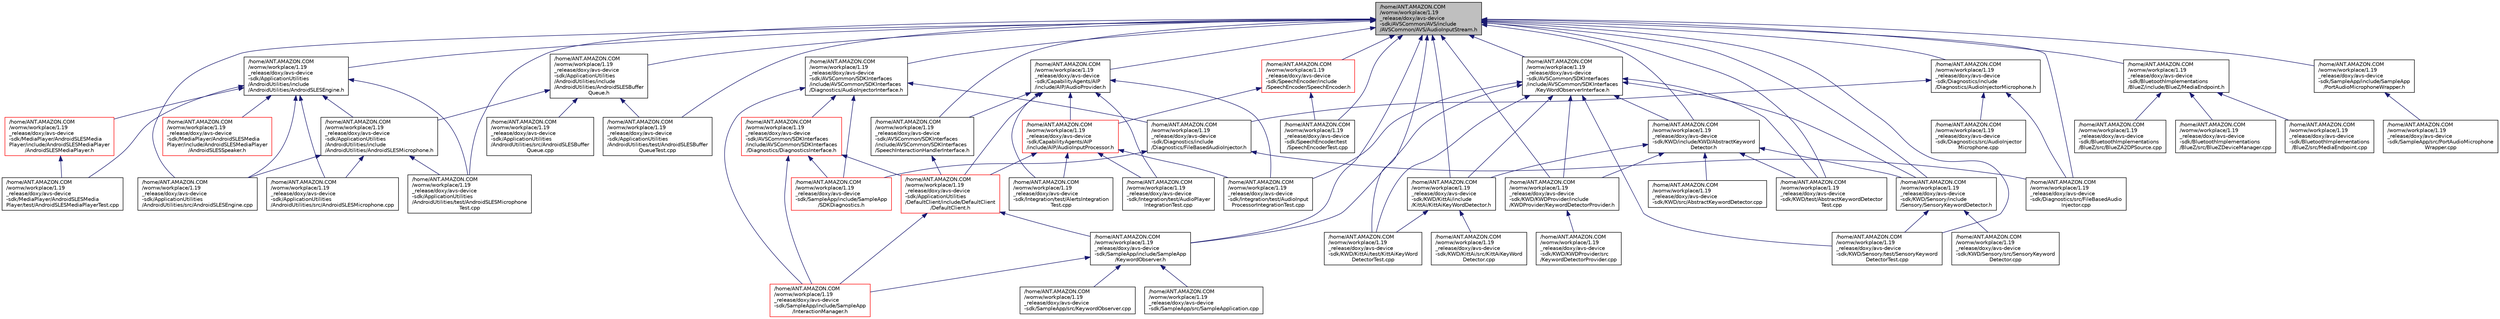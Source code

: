digraph "/home/ANT.AMAZON.COM/womw/workplace/1.19_release/doxy/avs-device-sdk/AVSCommon/AVS/include/AVSCommon/AVS/AudioInputStream.h"
{
  edge [fontname="Helvetica",fontsize="10",labelfontname="Helvetica",labelfontsize="10"];
  node [fontname="Helvetica",fontsize="10",shape=record];
  Node29 [label="/home/ANT.AMAZON.COM\l/womw/workplace/1.19\l_release/doxy/avs-device\l-sdk/AVSCommon/AVS/include\l/AVSCommon/AVS/AudioInputStream.h",height=0.2,width=0.4,color="black", fillcolor="grey75", style="filled", fontcolor="black"];
  Node29 -> Node30 [dir="back",color="midnightblue",fontsize="10",style="solid",fontname="Helvetica"];
  Node30 [label="/home/ANT.AMAZON.COM\l/womw/workplace/1.19\l_release/doxy/avs-device\l-sdk/ApplicationUtilities\l/AndroidUtilities/include\l/AndroidUtilities/AndroidSLESBuffer\lQueue.h",height=0.2,width=0.4,color="black", fillcolor="white", style="filled",URL="$_android_s_l_e_s_buffer_queue_8h.html"];
  Node30 -> Node31 [dir="back",color="midnightblue",fontsize="10",style="solid",fontname="Helvetica"];
  Node31 [label="/home/ANT.AMAZON.COM\l/womw/workplace/1.19\l_release/doxy/avs-device\l-sdk/ApplicationUtilities\l/AndroidUtilities/include\l/AndroidUtilities/AndroidSLESMicrophone.h",height=0.2,width=0.4,color="black", fillcolor="white", style="filled",URL="$_android_s_l_e_s_microphone_8h.html"];
  Node31 -> Node32 [dir="back",color="midnightblue",fontsize="10",style="solid",fontname="Helvetica"];
  Node32 [label="/home/ANT.AMAZON.COM\l/womw/workplace/1.19\l_release/doxy/avs-device\l-sdk/ApplicationUtilities\l/AndroidUtilities/src/AndroidSLESEngine.cpp",height=0.2,width=0.4,color="black", fillcolor="white", style="filled",URL="$_android_s_l_e_s_engine_8cpp.html"];
  Node31 -> Node33 [dir="back",color="midnightblue",fontsize="10",style="solid",fontname="Helvetica"];
  Node33 [label="/home/ANT.AMAZON.COM\l/womw/workplace/1.19\l_release/doxy/avs-device\l-sdk/ApplicationUtilities\l/AndroidUtilities/src/AndroidSLESMicrophone.cpp",height=0.2,width=0.4,color="black", fillcolor="white", style="filled",URL="$_android_s_l_e_s_microphone_8cpp.html"];
  Node31 -> Node34 [dir="back",color="midnightblue",fontsize="10",style="solid",fontname="Helvetica"];
  Node34 [label="/home/ANT.AMAZON.COM\l/womw/workplace/1.19\l_release/doxy/avs-device\l-sdk/ApplicationUtilities\l/AndroidUtilities/test/AndroidSLESMicrophone\lTest.cpp",height=0.2,width=0.4,color="black", fillcolor="white", style="filled",URL="$_android_s_l_e_s_microphone_test_8cpp.html"];
  Node30 -> Node35 [dir="back",color="midnightblue",fontsize="10",style="solid",fontname="Helvetica"];
  Node35 [label="/home/ANT.AMAZON.COM\l/womw/workplace/1.19\l_release/doxy/avs-device\l-sdk/ApplicationUtilities\l/AndroidUtilities/src/AndroidSLESBuffer\lQueue.cpp",height=0.2,width=0.4,color="black", fillcolor="white", style="filled",URL="$_android_s_l_e_s_buffer_queue_8cpp.html"];
  Node30 -> Node36 [dir="back",color="midnightblue",fontsize="10",style="solid",fontname="Helvetica"];
  Node36 [label="/home/ANT.AMAZON.COM\l/womw/workplace/1.19\l_release/doxy/avs-device\l-sdk/ApplicationUtilities\l/AndroidUtilities/test/AndroidSLESBuffer\lQueueTest.cpp",height=0.2,width=0.4,color="black", fillcolor="white", style="filled",URL="$_android_s_l_e_s_buffer_queue_test_8cpp.html"];
  Node29 -> Node37 [dir="back",color="midnightblue",fontsize="10",style="solid",fontname="Helvetica"];
  Node37 [label="/home/ANT.AMAZON.COM\l/womw/workplace/1.19\l_release/doxy/avs-device\l-sdk/ApplicationUtilities\l/AndroidUtilities/include\l/AndroidUtilities/AndroidSLESEngine.h",height=0.2,width=0.4,color="black", fillcolor="white", style="filled",URL="$_android_s_l_e_s_engine_8h.html"];
  Node37 -> Node31 [dir="back",color="midnightblue",fontsize="10",style="solid",fontname="Helvetica"];
  Node37 -> Node32 [dir="back",color="midnightblue",fontsize="10",style="solid",fontname="Helvetica"];
  Node37 -> Node33 [dir="back",color="midnightblue",fontsize="10",style="solid",fontname="Helvetica"];
  Node37 -> Node34 [dir="back",color="midnightblue",fontsize="10",style="solid",fontname="Helvetica"];
  Node37 -> Node38 [dir="back",color="midnightblue",fontsize="10",style="solid",fontname="Helvetica"];
  Node38 [label="/home/ANT.AMAZON.COM\l/womw/workplace/1.19\l_release/doxy/avs-device\l-sdk/MediaPlayer/AndroidSLESMedia\lPlayer/include/AndroidSLESMediaPlayer\l/AndroidSLESMediaPlayer.h",height=0.2,width=0.4,color="red", fillcolor="white", style="filled",URL="$_android_s_l_e_s_media_player_8h.html"];
  Node38 -> Node40 [dir="back",color="midnightblue",fontsize="10",style="solid",fontname="Helvetica"];
  Node40 [label="/home/ANT.AMAZON.COM\l/womw/workplace/1.19\l_release/doxy/avs-device\l-sdk/MediaPlayer/AndroidSLESMedia\lPlayer/test/AndroidSLESMediaPlayerTest.cpp",height=0.2,width=0.4,color="black", fillcolor="white", style="filled",URL="$_android_s_l_e_s_media_player_test_8cpp.html"];
  Node37 -> Node41 [dir="back",color="midnightblue",fontsize="10",style="solid",fontname="Helvetica"];
  Node41 [label="/home/ANT.AMAZON.COM\l/womw/workplace/1.19\l_release/doxy/avs-device\l-sdk/MediaPlayer/AndroidSLESMedia\lPlayer/include/AndroidSLESMediaPlayer\l/AndroidSLESSpeaker.h",height=0.2,width=0.4,color="red", fillcolor="white", style="filled",URL="$_android_s_l_e_s_speaker_8h.html"];
  Node37 -> Node40 [dir="back",color="midnightblue",fontsize="10",style="solid",fontname="Helvetica"];
  Node29 -> Node32 [dir="back",color="midnightblue",fontsize="10",style="solid",fontname="Helvetica"];
  Node29 -> Node36 [dir="back",color="midnightblue",fontsize="10",style="solid",fontname="Helvetica"];
  Node29 -> Node34 [dir="back",color="midnightblue",fontsize="10",style="solid",fontname="Helvetica"];
  Node29 -> Node44 [dir="back",color="midnightblue",fontsize="10",style="solid",fontname="Helvetica"];
  Node44 [label="/home/ANT.AMAZON.COM\l/womw/workplace/1.19\l_release/doxy/avs-device\l-sdk/AVSCommon/SDKInterfaces\l/include/AVSCommon/SDKInterfaces\l/Diagnostics/AudioInjectorInterface.h",height=0.2,width=0.4,color="black", fillcolor="white", style="filled",URL="$_audio_injector_interface_8h.html"];
  Node44 -> Node45 [dir="back",color="midnightblue",fontsize="10",style="solid",fontname="Helvetica"];
  Node45 [label="/home/ANT.AMAZON.COM\l/womw/workplace/1.19\l_release/doxy/avs-device\l-sdk/AVSCommon/SDKInterfaces\l/include/AVSCommon/SDKInterfaces\l/Diagnostics/DiagnosticsInterface.h",height=0.2,width=0.4,color="red", fillcolor="white", style="filled",URL="$_diagnostics_interface_8h.html"];
  Node45 -> Node46 [dir="back",color="midnightblue",fontsize="10",style="solid",fontname="Helvetica"];
  Node46 [label="/home/ANT.AMAZON.COM\l/womw/workplace/1.19\l_release/doxy/avs-device\l-sdk/ApplicationUtilities\l/DefaultClient/include/DefaultClient\l/DefaultClient.h",height=0.2,width=0.4,color="red", fillcolor="white", style="filled",URL="$_default_client_8h.html"];
  Node46 -> Node48 [dir="back",color="midnightblue",fontsize="10",style="solid",fontname="Helvetica"];
  Node48 [label="/home/ANT.AMAZON.COM\l/womw/workplace/1.19\l_release/doxy/avs-device\l-sdk/SampleApp/include/SampleApp\l/InteractionManager.h",height=0.2,width=0.4,color="red", fillcolor="white", style="filled",URL="$_interaction_manager_8h.html"];
  Node46 -> Node55 [dir="back",color="midnightblue",fontsize="10",style="solid",fontname="Helvetica"];
  Node55 [label="/home/ANT.AMAZON.COM\l/womw/workplace/1.19\l_release/doxy/avs-device\l-sdk/SampleApp/include/SampleApp\l/KeywordObserver.h",height=0.2,width=0.4,color="black", fillcolor="white", style="filled",URL="$_keyword_observer_8h.html"];
  Node55 -> Node48 [dir="back",color="midnightblue",fontsize="10",style="solid",fontname="Helvetica"];
  Node55 -> Node56 [dir="back",color="midnightblue",fontsize="10",style="solid",fontname="Helvetica"];
  Node56 [label="/home/ANT.AMAZON.COM\l/womw/workplace/1.19\l_release/doxy/avs-device\l-sdk/SampleApp/src/KeywordObserver.cpp",height=0.2,width=0.4,color="black", fillcolor="white", style="filled",URL="$_keyword_observer_8cpp.html"];
  Node55 -> Node52 [dir="back",color="midnightblue",fontsize="10",style="solid",fontname="Helvetica"];
  Node52 [label="/home/ANT.AMAZON.COM\l/womw/workplace/1.19\l_release/doxy/avs-device\l-sdk/SampleApp/src/SampleApplication.cpp",height=0.2,width=0.4,color="black", fillcolor="white", style="filled",URL="$_sample_application_8cpp.html"];
  Node45 -> Node48 [dir="back",color="midnightblue",fontsize="10",style="solid",fontname="Helvetica"];
  Node45 -> Node57 [dir="back",color="midnightblue",fontsize="10",style="solid",fontname="Helvetica"];
  Node57 [label="/home/ANT.AMAZON.COM\l/womw/workplace/1.19\l_release/doxy/avs-device\l-sdk/SampleApp/include/SampleApp\l/SDKDiagnostics.h",height=0.2,width=0.4,color="red", fillcolor="white", style="filled",URL="$_s_d_k_diagnostics_8h.html"];
  Node44 -> Node59 [dir="back",color="midnightblue",fontsize="10",style="solid",fontname="Helvetica"];
  Node59 [label="/home/ANT.AMAZON.COM\l/womw/workplace/1.19\l_release/doxy/avs-device\l-sdk/Diagnostics/include\l/Diagnostics/FileBasedAudioInjector.h",height=0.2,width=0.4,color="black", fillcolor="white", style="filled",URL="$_file_based_audio_injector_8h.html"];
  Node59 -> Node60 [dir="back",color="midnightblue",fontsize="10",style="solid",fontname="Helvetica"];
  Node60 [label="/home/ANT.AMAZON.COM\l/womw/workplace/1.19\l_release/doxy/avs-device\l-sdk/Diagnostics/src/FileBasedAudio\lInjector.cpp",height=0.2,width=0.4,color="black", fillcolor="white", style="filled",URL="$_file_based_audio_injector_8cpp.html"];
  Node59 -> Node57 [dir="back",color="midnightblue",fontsize="10",style="solid",fontname="Helvetica"];
  Node44 -> Node48 [dir="back",color="midnightblue",fontsize="10",style="solid",fontname="Helvetica"];
  Node44 -> Node57 [dir="back",color="midnightblue",fontsize="10",style="solid",fontname="Helvetica"];
  Node29 -> Node61 [dir="back",color="midnightblue",fontsize="10",style="solid",fontname="Helvetica"];
  Node61 [label="/home/ANT.AMAZON.COM\l/womw/workplace/1.19\l_release/doxy/avs-device\l-sdk/AVSCommon/SDKInterfaces\l/include/AVSCommon/SDKInterfaces\l/KeyWordObserverInterface.h",height=0.2,width=0.4,color="black", fillcolor="white", style="filled",URL="$_key_word_observer_interface_8h.html"];
  Node61 -> Node62 [dir="back",color="midnightblue",fontsize="10",style="solid",fontname="Helvetica"];
  Node62 [label="/home/ANT.AMAZON.COM\l/womw/workplace/1.19\l_release/doxy/avs-device\l-sdk/Integration/test/AudioInput\lProcessorIntegrationTest.cpp",height=0.2,width=0.4,color="black", fillcolor="white", style="filled",URL="$_audio_input_processor_integration_test_8cpp.html"];
  Node61 -> Node63 [dir="back",color="midnightblue",fontsize="10",style="solid",fontname="Helvetica"];
  Node63 [label="/home/ANT.AMAZON.COM\l/womw/workplace/1.19\l_release/doxy/avs-device\l-sdk/KWD/include/KWD/AbstractKeyword\lDetector.h",height=0.2,width=0.4,color="black", fillcolor="white", style="filled",URL="$_abstract_keyword_detector_8h.html"];
  Node63 -> Node64 [dir="back",color="midnightblue",fontsize="10",style="solid",fontname="Helvetica"];
  Node64 [label="/home/ANT.AMAZON.COM\l/womw/workplace/1.19\l_release/doxy/avs-device\l-sdk/KWD/KittAi/include\l/KittAi/KittAiKeyWordDetector.h",height=0.2,width=0.4,color="black", fillcolor="white", style="filled",URL="$_kitt_ai_key_word_detector_8h.html"];
  Node64 -> Node65 [dir="back",color="midnightblue",fontsize="10",style="solid",fontname="Helvetica"];
  Node65 [label="/home/ANT.AMAZON.COM\l/womw/workplace/1.19\l_release/doxy/avs-device\l-sdk/KWD/KittAi/src/KittAiKeyWord\lDetector.cpp",height=0.2,width=0.4,color="black", fillcolor="white", style="filled",URL="$_kitt_ai_key_word_detector_8cpp.html"];
  Node64 -> Node66 [dir="back",color="midnightblue",fontsize="10",style="solid",fontname="Helvetica"];
  Node66 [label="/home/ANT.AMAZON.COM\l/womw/workplace/1.19\l_release/doxy/avs-device\l-sdk/KWD/KittAi/test/KittAiKeyWord\lDetectorTest.cpp",height=0.2,width=0.4,color="black", fillcolor="white", style="filled",URL="$_kitt_ai_key_word_detector_test_8cpp.html"];
  Node63 -> Node67 [dir="back",color="midnightblue",fontsize="10",style="solid",fontname="Helvetica"];
  Node67 [label="/home/ANT.AMAZON.COM\l/womw/workplace/1.19\l_release/doxy/avs-device\l-sdk/KWD/KWDProvider/include\l/KWDProvider/KeywordDetectorProvider.h",height=0.2,width=0.4,color="black", fillcolor="white", style="filled",URL="$_keyword_detector_provider_8h.html"];
  Node67 -> Node68 [dir="back",color="midnightblue",fontsize="10",style="solid",fontname="Helvetica"];
  Node68 [label="/home/ANT.AMAZON.COM\l/womw/workplace/1.19\l_release/doxy/avs-device\l-sdk/KWD/KWDProvider/src\l/KeywordDetectorProvider.cpp",height=0.2,width=0.4,color="black", fillcolor="white", style="filled",URL="$_keyword_detector_provider_8cpp.html"];
  Node63 -> Node69 [dir="back",color="midnightblue",fontsize="10",style="solid",fontname="Helvetica"];
  Node69 [label="/home/ANT.AMAZON.COM\l/womw/workplace/1.19\l_release/doxy/avs-device\l-sdk/KWD/Sensory/include\l/Sensory/SensoryKeywordDetector.h",height=0.2,width=0.4,color="black", fillcolor="white", style="filled",URL="$_sensory_keyword_detector_8h.html"];
  Node69 -> Node70 [dir="back",color="midnightblue",fontsize="10",style="solid",fontname="Helvetica"];
  Node70 [label="/home/ANT.AMAZON.COM\l/womw/workplace/1.19\l_release/doxy/avs-device\l-sdk/KWD/Sensory/src/SensoryKeyword\lDetector.cpp",height=0.2,width=0.4,color="black", fillcolor="white", style="filled",URL="$_sensory_keyword_detector_8cpp.html"];
  Node69 -> Node71 [dir="back",color="midnightblue",fontsize="10",style="solid",fontname="Helvetica"];
  Node71 [label="/home/ANT.AMAZON.COM\l/womw/workplace/1.19\l_release/doxy/avs-device\l-sdk/KWD/Sensory/test/SensoryKeyword\lDetectorTest.cpp",height=0.2,width=0.4,color="black", fillcolor="white", style="filled",URL="$_sensory_keyword_detector_test_8cpp.html"];
  Node63 -> Node72 [dir="back",color="midnightblue",fontsize="10",style="solid",fontname="Helvetica"];
  Node72 [label="/home/ANT.AMAZON.COM\l/womw/workplace/1.19\l_release/doxy/avs-device\l-sdk/KWD/src/AbstractKeywordDetector.cpp",height=0.2,width=0.4,color="black", fillcolor="white", style="filled",URL="$_abstract_keyword_detector_8cpp.html"];
  Node63 -> Node73 [dir="back",color="midnightblue",fontsize="10",style="solid",fontname="Helvetica"];
  Node73 [label="/home/ANT.AMAZON.COM\l/womw/workplace/1.19\l_release/doxy/avs-device\l-sdk/KWD/test/AbstractKeywordDetector\lTest.cpp",height=0.2,width=0.4,color="black", fillcolor="white", style="filled",URL="$_abstract_keyword_detector_test_8cpp.html"];
  Node61 -> Node64 [dir="back",color="midnightblue",fontsize="10",style="solid",fontname="Helvetica"];
  Node61 -> Node66 [dir="back",color="midnightblue",fontsize="10",style="solid",fontname="Helvetica"];
  Node61 -> Node67 [dir="back",color="midnightblue",fontsize="10",style="solid",fontname="Helvetica"];
  Node61 -> Node69 [dir="back",color="midnightblue",fontsize="10",style="solid",fontname="Helvetica"];
  Node61 -> Node71 [dir="back",color="midnightblue",fontsize="10",style="solid",fontname="Helvetica"];
  Node61 -> Node73 [dir="back",color="midnightblue",fontsize="10",style="solid",fontname="Helvetica"];
  Node61 -> Node55 [dir="back",color="midnightblue",fontsize="10",style="solid",fontname="Helvetica"];
  Node29 -> Node74 [dir="back",color="midnightblue",fontsize="10",style="solid",fontname="Helvetica"];
  Node74 [label="/home/ANT.AMAZON.COM\l/womw/workplace/1.19\l_release/doxy/avs-device\l-sdk/AVSCommon/SDKInterfaces\l/include/AVSCommon/SDKInterfaces\l/SpeechInteractionHandlerInterface.h",height=0.2,width=0.4,color="black", fillcolor="white", style="filled",URL="$_speech_interaction_handler_interface_8h.html"];
  Node74 -> Node46 [dir="back",color="midnightblue",fontsize="10",style="solid",fontname="Helvetica"];
  Node29 -> Node75 [dir="back",color="midnightblue",fontsize="10",style="solid",fontname="Helvetica"];
  Node75 [label="/home/ANT.AMAZON.COM\l/womw/workplace/1.19\l_release/doxy/avs-device\l-sdk/BluetoothImplementations\l/BlueZ/include/BlueZ/MediaEndpoint.h",height=0.2,width=0.4,color="black", fillcolor="white", style="filled",URL="$_media_endpoint_8h.html"];
  Node75 -> Node76 [dir="back",color="midnightblue",fontsize="10",style="solid",fontname="Helvetica"];
  Node76 [label="/home/ANT.AMAZON.COM\l/womw/workplace/1.19\l_release/doxy/avs-device\l-sdk/BluetoothImplementations\l/BlueZ/src/BlueZA2DPSource.cpp",height=0.2,width=0.4,color="black", fillcolor="white", style="filled",URL="$_blue_z_a2_d_p_source_8cpp.html"];
  Node75 -> Node77 [dir="back",color="midnightblue",fontsize="10",style="solid",fontname="Helvetica"];
  Node77 [label="/home/ANT.AMAZON.COM\l/womw/workplace/1.19\l_release/doxy/avs-device\l-sdk/BluetoothImplementations\l/BlueZ/src/BlueZDeviceManager.cpp",height=0.2,width=0.4,color="black", fillcolor="white", style="filled",URL="$_blue_z_device_manager_8cpp.html"];
  Node75 -> Node78 [dir="back",color="midnightblue",fontsize="10",style="solid",fontname="Helvetica"];
  Node78 [label="/home/ANT.AMAZON.COM\l/womw/workplace/1.19\l_release/doxy/avs-device\l-sdk/BluetoothImplementations\l/BlueZ/src/MediaEndpoint.cpp",height=0.2,width=0.4,color="black", fillcolor="white", style="filled",URL="$_media_endpoint_8cpp.html"];
  Node29 -> Node79 [dir="back",color="midnightblue",fontsize="10",style="solid",fontname="Helvetica"];
  Node79 [label="/home/ANT.AMAZON.COM\l/womw/workplace/1.19\l_release/doxy/avs-device\l-sdk/CapabilityAgents/AIP\l/include/AIP/AudioProvider.h",height=0.2,width=0.4,color="black", fillcolor="white", style="filled",URL="$_audio_provider_8h.html"];
  Node79 -> Node46 [dir="back",color="midnightblue",fontsize="10",style="solid",fontname="Helvetica"];
  Node79 -> Node74 [dir="back",color="midnightblue",fontsize="10",style="solid",fontname="Helvetica"];
  Node79 -> Node80 [dir="back",color="midnightblue",fontsize="10",style="solid",fontname="Helvetica"];
  Node80 [label="/home/ANT.AMAZON.COM\l/womw/workplace/1.19\l_release/doxy/avs-device\l-sdk/CapabilityAgents/AIP\l/include/AIP/AudioInputProcessor.h",height=0.2,width=0.4,color="red", fillcolor="white", style="filled",URL="$_audio_input_processor_8h.html"];
  Node80 -> Node46 [dir="back",color="midnightblue",fontsize="10",style="solid",fontname="Helvetica"];
  Node80 -> Node87 [dir="back",color="midnightblue",fontsize="10",style="solid",fontname="Helvetica"];
  Node87 [label="/home/ANT.AMAZON.COM\l/womw/workplace/1.19\l_release/doxy/avs-device\l-sdk/Integration/test/AlertsIntegration\lTest.cpp",height=0.2,width=0.4,color="black", fillcolor="white", style="filled",URL="$_alerts_integration_test_8cpp.html"];
  Node80 -> Node62 [dir="back",color="midnightblue",fontsize="10",style="solid",fontname="Helvetica"];
  Node80 -> Node88 [dir="back",color="midnightblue",fontsize="10",style="solid",fontname="Helvetica"];
  Node88 [label="/home/ANT.AMAZON.COM\l/womw/workplace/1.19\l_release/doxy/avs-device\l-sdk/Integration/test/AudioPlayer\lIntegrationTest.cpp",height=0.2,width=0.4,color="black", fillcolor="white", style="filled",URL="$_audio_player_integration_test_8cpp.html"];
  Node79 -> Node87 [dir="back",color="midnightblue",fontsize="10",style="solid",fontname="Helvetica"];
  Node79 -> Node62 [dir="back",color="midnightblue",fontsize="10",style="solid",fontname="Helvetica"];
  Node79 -> Node88 [dir="back",color="midnightblue",fontsize="10",style="solid",fontname="Helvetica"];
  Node29 -> Node89 [dir="back",color="midnightblue",fontsize="10",style="solid",fontname="Helvetica"];
  Node89 [label="/home/ANT.AMAZON.COM\l/womw/workplace/1.19\l_release/doxy/avs-device\l-sdk/Diagnostics/include\l/Diagnostics/AudioInjectorMicrophone.h",height=0.2,width=0.4,color="black", fillcolor="white", style="filled",URL="$_audio_injector_microphone_8h.html"];
  Node89 -> Node59 [dir="back",color="midnightblue",fontsize="10",style="solid",fontname="Helvetica"];
  Node89 -> Node90 [dir="back",color="midnightblue",fontsize="10",style="solid",fontname="Helvetica"];
  Node90 [label="/home/ANT.AMAZON.COM\l/womw/workplace/1.19\l_release/doxy/avs-device\l-sdk/Diagnostics/src/AudioInjector\lMicrophone.cpp",height=0.2,width=0.4,color="black", fillcolor="white", style="filled",URL="$_audio_injector_microphone_8cpp.html"];
  Node89 -> Node60 [dir="back",color="midnightblue",fontsize="10",style="solid",fontname="Helvetica"];
  Node29 -> Node60 [dir="back",color="midnightblue",fontsize="10",style="solid",fontname="Helvetica"];
  Node29 -> Node63 [dir="back",color="midnightblue",fontsize="10",style="solid",fontname="Helvetica"];
  Node29 -> Node64 [dir="back",color="midnightblue",fontsize="10",style="solid",fontname="Helvetica"];
  Node29 -> Node66 [dir="back",color="midnightblue",fontsize="10",style="solid",fontname="Helvetica"];
  Node29 -> Node67 [dir="back",color="midnightblue",fontsize="10",style="solid",fontname="Helvetica"];
  Node29 -> Node69 [dir="back",color="midnightblue",fontsize="10",style="solid",fontname="Helvetica"];
  Node29 -> Node71 [dir="back",color="midnightblue",fontsize="10",style="solid",fontname="Helvetica"];
  Node29 -> Node73 [dir="back",color="midnightblue",fontsize="10",style="solid",fontname="Helvetica"];
  Node29 -> Node55 [dir="back",color="midnightblue",fontsize="10",style="solid",fontname="Helvetica"];
  Node29 -> Node91 [dir="back",color="midnightblue",fontsize="10",style="solid",fontname="Helvetica"];
  Node91 [label="/home/ANT.AMAZON.COM\l/womw/workplace/1.19\l_release/doxy/avs-device\l-sdk/SampleApp/include/SampleApp\l/PortAudioMicrophoneWrapper.h",height=0.2,width=0.4,color="black", fillcolor="white", style="filled",URL="$_port_audio_microphone_wrapper_8h.html"];
  Node91 -> Node92 [dir="back",color="midnightblue",fontsize="10",style="solid",fontname="Helvetica"];
  Node92 [label="/home/ANT.AMAZON.COM\l/womw/workplace/1.19\l_release/doxy/avs-device\l-sdk/SampleApp/src/PortAudioMicrophone\lWrapper.cpp",height=0.2,width=0.4,color="black", fillcolor="white", style="filled",URL="$_port_audio_microphone_wrapper_8cpp.html"];
  Node29 -> Node93 [dir="back",color="midnightblue",fontsize="10",style="solid",fontname="Helvetica"];
  Node93 [label="/home/ANT.AMAZON.COM\l/womw/workplace/1.19\l_release/doxy/avs-device\l-sdk/SpeechEncoder/include\l/SpeechEncoder/SpeechEncoder.h",height=0.2,width=0.4,color="red", fillcolor="white", style="filled",URL="$_speech_encoder_8h.html"];
  Node93 -> Node80 [dir="back",color="midnightblue",fontsize="10",style="solid",fontname="Helvetica"];
  Node93 -> Node95 [dir="back",color="midnightblue",fontsize="10",style="solid",fontname="Helvetica"];
  Node95 [label="/home/ANT.AMAZON.COM\l/womw/workplace/1.19\l_release/doxy/avs-device\l-sdk/SpeechEncoder/test\l/SpeechEncoderTest.cpp",height=0.2,width=0.4,color="black", fillcolor="white", style="filled",URL="$_speech_encoder_test_8cpp.html"];
  Node29 -> Node95 [dir="back",color="midnightblue",fontsize="10",style="solid",fontname="Helvetica"];
}
